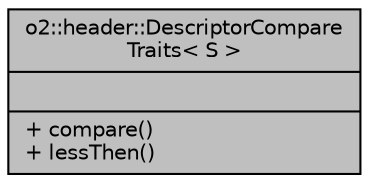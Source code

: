 digraph "o2::header::DescriptorCompareTraits&lt; S &gt;"
{
 // INTERACTIVE_SVG=YES
  bgcolor="transparent";
  edge [fontname="Helvetica",fontsize="10",labelfontname="Helvetica",labelfontsize="10"];
  node [fontname="Helvetica",fontsize="10",shape=record];
  Node1 [label="{o2::header::DescriptorCompare\lTraits\< S \>\n||+ compare()\l+ lessThen()\l}",height=0.2,width=0.4,color="black", fillcolor="grey75", style="filled" fontcolor="black"];
}
